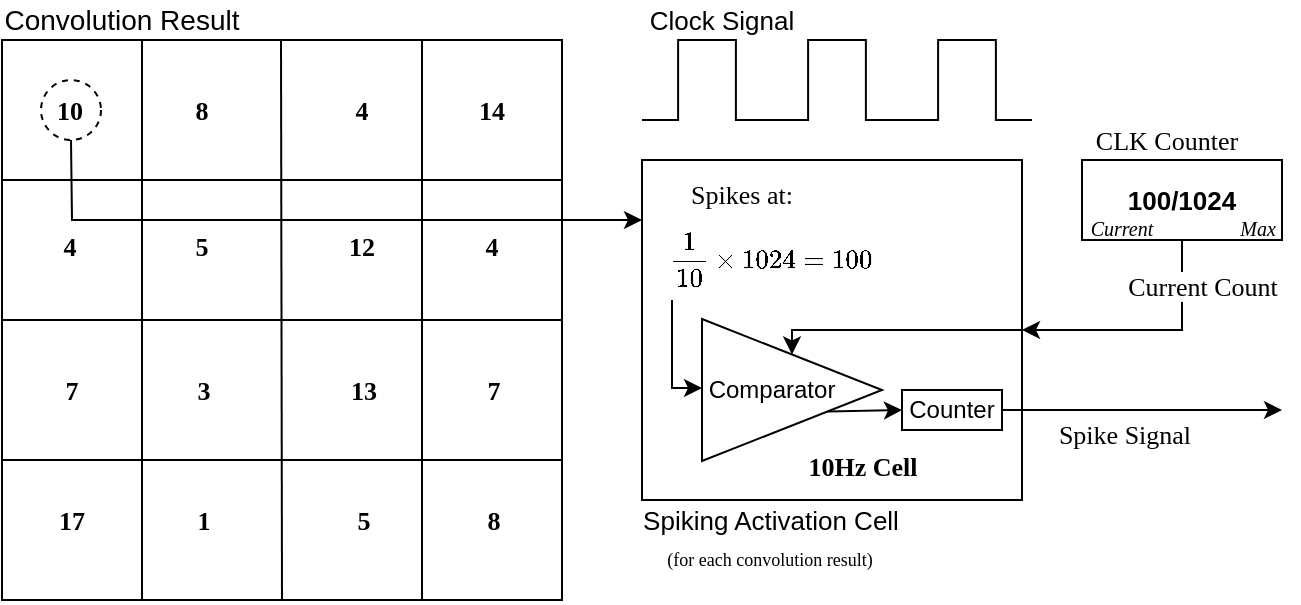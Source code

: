 <mxfile version="14.6.13" type="device"><diagram id="UA5_di6fg3fOY0bS_oL2" name="Page-1"><mxGraphModel dx="813" dy="493" grid="1" gridSize="10" guides="1" tooltips="1" connect="1" arrows="1" fold="1" page="1" pageScale="1" pageWidth="850" pageHeight="1100" math="1" shadow="0"><root><mxCell id="0"/><mxCell id="1" parent="0"/><mxCell id="DfoZ_-Y9hyU-g72ZZlQm-36" value="" style="rounded=0;whiteSpace=wrap;html=1;fontFamily=Helvetica;fontSize=13;fillColor=none;" parent="1" vertex="1"><mxGeometry x="520" y="340" width="190" height="170" as="geometry"/></mxCell><mxCell id="DfoZ_-Y9hyU-g72ZZlQm-3" value="" style="whiteSpace=wrap;html=1;aspect=fixed;fillColor=none;" parent="1" vertex="1"><mxGeometry x="200" y="280" width="280" height="280" as="geometry"/></mxCell><mxCell id="DfoZ_-Y9hyU-g72ZZlQm-4" value="" style="endArrow=none;html=1;exitX=0.25;exitY=1;exitDx=0;exitDy=0;entryX=0.25;entryY=0;entryDx=0;entryDy=0;" parent="1" source="DfoZ_-Y9hyU-g72ZZlQm-3" target="DfoZ_-Y9hyU-g72ZZlQm-3" edge="1"><mxGeometry width="50" height="50" relative="1" as="geometry"><mxPoint x="400" y="450" as="sourcePoint"/><mxPoint x="450" y="400" as="targetPoint"/></mxGeometry></mxCell><mxCell id="DfoZ_-Y9hyU-g72ZZlQm-5" value="" style="endArrow=none;html=1;exitX=0.5;exitY=1;exitDx=0;exitDy=0;entryX=0.25;entryY=0;entryDx=0;entryDy=0;" parent="1" source="DfoZ_-Y9hyU-g72ZZlQm-3" edge="1"><mxGeometry width="50" height="50" relative="1" as="geometry"><mxPoint x="339.5" y="560" as="sourcePoint"/><mxPoint x="339.5" y="280" as="targetPoint"/></mxGeometry></mxCell><mxCell id="DfoZ_-Y9hyU-g72ZZlQm-6" value="" style="endArrow=none;html=1;exitX=0.75;exitY=1;exitDx=0;exitDy=0;entryX=0.75;entryY=0;entryDx=0;entryDy=0;" parent="1" source="DfoZ_-Y9hyU-g72ZZlQm-3" target="DfoZ_-Y9hyU-g72ZZlQm-3" edge="1"><mxGeometry width="50" height="50" relative="1" as="geometry"><mxPoint x="425" y="560" as="sourcePoint"/><mxPoint x="425" y="280" as="targetPoint"/></mxGeometry></mxCell><mxCell id="DfoZ_-Y9hyU-g72ZZlQm-7" value="" style="endArrow=none;html=1;entryX=1;entryY=0.75;entryDx=0;entryDy=0;exitX=0;exitY=0.75;exitDx=0;exitDy=0;" parent="1" source="DfoZ_-Y9hyU-g72ZZlQm-3" target="DfoZ_-Y9hyU-g72ZZlQm-3" edge="1"><mxGeometry width="50" height="50" relative="1" as="geometry"><mxPoint x="120" y="510" as="sourcePoint"/><mxPoint x="170" y="460" as="targetPoint"/></mxGeometry></mxCell><mxCell id="DfoZ_-Y9hyU-g72ZZlQm-8" value="" style="endArrow=none;html=1;entryX=1;entryY=0.5;entryDx=0;entryDy=0;exitX=0;exitY=0.5;exitDx=0;exitDy=0;" parent="1" source="DfoZ_-Y9hyU-g72ZZlQm-3" target="DfoZ_-Y9hyU-g72ZZlQm-3" edge="1"><mxGeometry width="50" height="50" relative="1" as="geometry"><mxPoint x="140" y="460" as="sourcePoint"/><mxPoint x="190" y="410" as="targetPoint"/></mxGeometry></mxCell><mxCell id="DfoZ_-Y9hyU-g72ZZlQm-9" value="" style="endArrow=none;html=1;exitX=0;exitY=0.25;exitDx=0;exitDy=0;" parent="1" source="DfoZ_-Y9hyU-g72ZZlQm-3" edge="1"><mxGeometry width="50" height="50" relative="1" as="geometry"><mxPoint x="330" y="450" as="sourcePoint"/><mxPoint x="480" y="350" as="targetPoint"/></mxGeometry></mxCell><mxCell id="DfoZ_-Y9hyU-g72ZZlQm-10" value="Convolution Result" style="text;html=1;strokeColor=none;fillColor=none;align=center;verticalAlign=middle;whiteSpace=wrap;rounded=0;fontSize=14;" parent="1" vertex="1"><mxGeometry x="200" y="260" width="120" height="20" as="geometry"/></mxCell><mxCell id="DfoZ_-Y9hyU-g72ZZlQm-11" value="10" style="text;html=1;strokeColor=none;fillColor=none;align=center;verticalAlign=middle;whiteSpace=wrap;rounded=0;fontStyle=1;fontFamily=Verdana;fontSize=13;" parent="1" vertex="1"><mxGeometry x="214" y="305" width="40" height="20" as="geometry"/></mxCell><mxCell id="DfoZ_-Y9hyU-g72ZZlQm-13" value="8" style="text;html=1;strokeColor=none;fillColor=none;align=center;verticalAlign=middle;whiteSpace=wrap;rounded=0;fontStyle=1;fontFamily=Verdana;fontSize=13;" parent="1" vertex="1"><mxGeometry x="280" y="305" width="40" height="20" as="geometry"/></mxCell><mxCell id="DfoZ_-Y9hyU-g72ZZlQm-14" value="4" style="text;html=1;strokeColor=none;fillColor=none;align=center;verticalAlign=middle;whiteSpace=wrap;rounded=0;fontStyle=1;fontFamily=Verdana;fontSize=13;" parent="1" vertex="1"><mxGeometry x="360" y="305" width="40" height="20" as="geometry"/></mxCell><mxCell id="DfoZ_-Y9hyU-g72ZZlQm-15" value="14" style="text;html=1;strokeColor=none;fillColor=none;align=center;verticalAlign=middle;whiteSpace=wrap;rounded=0;fontStyle=1;fontFamily=Verdana;fontSize=13;" parent="1" vertex="1"><mxGeometry x="425" y="305" width="40" height="20" as="geometry"/></mxCell><mxCell id="DfoZ_-Y9hyU-g72ZZlQm-16" value="4" style="text;html=1;strokeColor=none;fillColor=none;align=center;verticalAlign=middle;whiteSpace=wrap;rounded=0;fontStyle=1;fontFamily=Verdana;fontSize=13;" parent="1" vertex="1"><mxGeometry x="214" y="373" width="40" height="20" as="geometry"/></mxCell><mxCell id="DfoZ_-Y9hyU-g72ZZlQm-17" value="5" style="text;html=1;strokeColor=none;fillColor=none;align=center;verticalAlign=middle;whiteSpace=wrap;rounded=0;fontStyle=1;fontFamily=Verdana;fontSize=13;" parent="1" vertex="1"><mxGeometry x="280" y="373" width="40" height="20" as="geometry"/></mxCell><mxCell id="DfoZ_-Y9hyU-g72ZZlQm-18" value="12" style="text;html=1;strokeColor=none;fillColor=none;align=center;verticalAlign=middle;whiteSpace=wrap;rounded=0;fontStyle=1;fontFamily=Verdana;fontSize=13;" parent="1" vertex="1"><mxGeometry x="360" y="373" width="40" height="20" as="geometry"/></mxCell><mxCell id="DfoZ_-Y9hyU-g72ZZlQm-19" value="4" style="text;html=1;strokeColor=none;fillColor=none;align=center;verticalAlign=middle;whiteSpace=wrap;rounded=0;fontStyle=1;fontFamily=Verdana;fontSize=13;" parent="1" vertex="1"><mxGeometry x="425" y="373" width="40" height="20" as="geometry"/></mxCell><mxCell id="DfoZ_-Y9hyU-g72ZZlQm-20" value="7" style="text;html=1;strokeColor=none;fillColor=none;align=center;verticalAlign=middle;whiteSpace=wrap;rounded=0;fontStyle=1;fontFamily=Verdana;fontSize=13;" parent="1" vertex="1"><mxGeometry x="214.5" y="445" width="40" height="20" as="geometry"/></mxCell><mxCell id="DfoZ_-Y9hyU-g72ZZlQm-21" value="3" style="text;html=1;strokeColor=none;fillColor=none;align=center;verticalAlign=middle;whiteSpace=wrap;rounded=0;fontStyle=1;fontFamily=Verdana;fontSize=13;" parent="1" vertex="1"><mxGeometry x="280.5" y="445" width="40" height="20" as="geometry"/></mxCell><mxCell id="DfoZ_-Y9hyU-g72ZZlQm-22" value="13" style="text;html=1;strokeColor=none;fillColor=none;align=center;verticalAlign=middle;whiteSpace=wrap;rounded=0;fontStyle=1;fontFamily=Verdana;fontSize=13;" parent="1" vertex="1"><mxGeometry x="360.5" y="445" width="40" height="20" as="geometry"/></mxCell><mxCell id="DfoZ_-Y9hyU-g72ZZlQm-23" value="7" style="text;html=1;strokeColor=none;fillColor=none;align=center;verticalAlign=middle;whiteSpace=wrap;rounded=0;fontStyle=1;fontFamily=Verdana;fontSize=13;" parent="1" vertex="1"><mxGeometry x="425.5" y="445" width="40" height="20" as="geometry"/></mxCell><mxCell id="DfoZ_-Y9hyU-g72ZZlQm-24" value="17" style="text;html=1;strokeColor=none;fillColor=none;align=center;verticalAlign=middle;whiteSpace=wrap;rounded=0;fontStyle=1;fontFamily=Verdana;fontSize=13;" parent="1" vertex="1"><mxGeometry x="214.5" y="510" width="40" height="20" as="geometry"/></mxCell><mxCell id="DfoZ_-Y9hyU-g72ZZlQm-25" value="1" style="text;html=1;strokeColor=none;fillColor=none;align=center;verticalAlign=middle;whiteSpace=wrap;rounded=0;fontStyle=1;fontFamily=Verdana;fontSize=13;" parent="1" vertex="1"><mxGeometry x="280.5" y="510" width="40" height="20" as="geometry"/></mxCell><mxCell id="DfoZ_-Y9hyU-g72ZZlQm-26" value="5" style="text;html=1;strokeColor=none;fillColor=none;align=center;verticalAlign=middle;whiteSpace=wrap;rounded=0;fontStyle=1;fontFamily=Verdana;fontSize=13;" parent="1" vertex="1"><mxGeometry x="360.5" y="510" width="40" height="20" as="geometry"/></mxCell><mxCell id="DfoZ_-Y9hyU-g72ZZlQm-27" value="8" style="text;html=1;strokeColor=none;fillColor=none;align=center;verticalAlign=middle;whiteSpace=wrap;rounded=0;fontStyle=1;fontFamily=Verdana;fontSize=13;" parent="1" vertex="1"><mxGeometry x="425.5" y="510" width="40" height="20" as="geometry"/></mxCell><mxCell id="DfoZ_-Y9hyU-g72ZZlQm-32" value="" style="group" parent="1" vertex="1" connectable="0"><mxGeometry x="520" y="280" width="260" height="40" as="geometry"/></mxCell><mxCell id="DfoZ_-Y9hyU-g72ZZlQm-28" value="" style="pointerEvents=1;verticalLabelPosition=bottom;shadow=0;dashed=0;align=center;html=1;verticalAlign=top;shape=mxgraph.electrical.waveforms.pulse_1;fontFamily=Verdana;fontSize=13;fillColor=none;" parent="DfoZ_-Y9hyU-g72ZZlQm-32" vertex="1"><mxGeometry width="65" height="40" as="geometry"/></mxCell><mxCell id="DfoZ_-Y9hyU-g72ZZlQm-29" value="" style="pointerEvents=1;verticalLabelPosition=bottom;shadow=0;dashed=0;align=center;html=1;verticalAlign=top;shape=mxgraph.electrical.waveforms.pulse_1;fontFamily=Verdana;fontSize=13;fillColor=none;" parent="DfoZ_-Y9hyU-g72ZZlQm-32" vertex="1"><mxGeometry x="65" width="65" height="40" as="geometry"/></mxCell><mxCell id="DfoZ_-Y9hyU-g72ZZlQm-30" value="" style="pointerEvents=1;verticalLabelPosition=bottom;shadow=0;dashed=0;align=center;html=1;verticalAlign=top;shape=mxgraph.electrical.waveforms.pulse_1;fontFamily=Verdana;fontSize=13;fillColor=none;" parent="DfoZ_-Y9hyU-g72ZZlQm-32" vertex="1"><mxGeometry x="130" width="65" height="40" as="geometry"/></mxCell><mxCell id="DfoZ_-Y9hyU-g72ZZlQm-33" value="" style="endArrow=classic;html=1;fontFamily=Verdana;fontSize=13;rounded=0;exitX=0.5;exitY=1;exitDx=0;exitDy=0;" parent="1" source="DfoZ_-Y9hyU-g72ZZlQm-34" edge="1"><mxGeometry width="50" height="50" relative="1" as="geometry"><mxPoint x="235" y="340" as="sourcePoint"/><mxPoint x="520" y="370" as="targetPoint"/><Array as="points"><mxPoint x="235" y="370"/></Array></mxGeometry></mxCell><mxCell id="DfoZ_-Y9hyU-g72ZZlQm-34" value="" style="ellipse;whiteSpace=wrap;html=1;aspect=fixed;fontFamily=Verdana;fontSize=13;fillColor=none;dashed=1;" parent="1" vertex="1"><mxGeometry x="219.5" y="300" width="30" height="30" as="geometry"/></mxCell><mxCell id="DfoZ_-Y9hyU-g72ZZlQm-35" value="Clock Signal" style="text;html=1;strokeColor=none;fillColor=none;align=center;verticalAlign=middle;whiteSpace=wrap;rounded=0;dashed=1;fontFamily=Helvetica;fontSize=13;" parent="1" vertex="1"><mxGeometry x="520" y="260" width="80" height="20" as="geometry"/></mxCell><mxCell id="DfoZ_-Y9hyU-g72ZZlQm-37" value="Spiking Activation Cell" style="text;html=1;strokeColor=none;fillColor=none;align=center;verticalAlign=middle;whiteSpace=wrap;rounded=0;fontFamily=Helvetica;fontSize=13;" parent="1" vertex="1"><mxGeometry x="517.5" y="510" width="132.5" height="20" as="geometry"/></mxCell><mxCell id="DfoZ_-Y9hyU-g72ZZlQm-38" value="&lt;b&gt;100/1024&lt;/b&gt;" style="rounded=0;whiteSpace=wrap;html=1;fontFamily=Helvetica;fontSize=13;fillColor=none;" parent="1" vertex="1"><mxGeometry x="740" y="340" width="100" height="40" as="geometry"/></mxCell><mxCell id="DfoZ_-Y9hyU-g72ZZlQm-42" value="CLK Counter" style="text;html=1;strokeColor=none;fillColor=none;align=center;verticalAlign=middle;whiteSpace=wrap;rounded=0;fontFamily=Verdana;fontSize=13;" parent="1" vertex="1"><mxGeometry x="740" y="320" width="85" height="20" as="geometry"/></mxCell><mxCell id="DfoZ_-Y9hyU-g72ZZlQm-43" value="10Hz Cell" style="text;html=1;strokeColor=none;fillColor=none;align=center;verticalAlign=middle;whiteSpace=wrap;rounded=0;fontFamily=Verdana;fontSize=13;fontStyle=1" parent="1" vertex="1"><mxGeometry x="592.5" y="483" width="75" height="20" as="geometry"/></mxCell><mxCell id="DfoZ_-Y9hyU-g72ZZlQm-46" value="" style="endArrow=classic;html=1;fontFamily=Verdana;fontSize=13;entryX=1;entryY=0.5;entryDx=0;entryDy=0;exitX=0.5;exitY=1;exitDx=0;exitDy=0;rounded=0;" parent="1" source="DfoZ_-Y9hyU-g72ZZlQm-38" target="DfoZ_-Y9hyU-g72ZZlQm-36" edge="1"><mxGeometry width="50" height="50" relative="1" as="geometry"><mxPoint x="710" y="490" as="sourcePoint"/><mxPoint x="760" y="440" as="targetPoint"/><Array as="points"><mxPoint x="790" y="425"/></Array></mxGeometry></mxCell><mxCell id="DfoZ_-Y9hyU-g72ZZlQm-47" value="Current Count" style="edgeLabel;html=1;align=center;verticalAlign=middle;resizable=0;points=[];fontSize=13;fontFamily=Verdana;" parent="DfoZ_-Y9hyU-g72ZZlQm-46" vertex="1" connectable="0"><mxGeometry x="-0.017" relative="1" as="geometry"><mxPoint x="26" y="-22" as="offset"/></mxGeometry></mxCell><mxCell id="DfoZ_-Y9hyU-g72ZZlQm-48" value="&lt;font style=&quot;font-size: 10px&quot;&gt;Current&lt;/font&gt;" style="text;html=1;strokeColor=none;fillColor=none;align=center;verticalAlign=middle;whiteSpace=wrap;rounded=0;fontFamily=Verdana;fontSize=13;fontStyle=2" parent="1" vertex="1"><mxGeometry x="740" y="368" width="40" height="10" as="geometry"/></mxCell><mxCell id="DfoZ_-Y9hyU-g72ZZlQm-49" value="&lt;font style=&quot;font-size: 10px&quot;&gt;Max&lt;/font&gt;" style="text;html=1;strokeColor=none;fillColor=none;align=center;verticalAlign=middle;whiteSpace=wrap;rounded=0;fontFamily=Verdana;fontSize=13;fontStyle=2" parent="1" vertex="1"><mxGeometry x="818" y="368" width="20" height="10" as="geometry"/></mxCell><mxCell id="DfoZ_-Y9hyU-g72ZZlQm-50" value="Spikes at:" style="text;html=1;strokeColor=none;fillColor=none;align=center;verticalAlign=middle;whiteSpace=wrap;rounded=0;fontFamily=Verdana;fontSize=13;" parent="1" vertex="1"><mxGeometry x="530" y="347" width="80" height="20" as="geometry"/></mxCell><mxCell id="DfoZ_-Y9hyU-g72ZZlQm-51" value="$$\frac{1}{10}\times1024=100$$" style="text;html=1;strokeColor=none;fillColor=none;align=center;verticalAlign=middle;whiteSpace=wrap;rounded=0;fontFamily=Verdana;fontSize=13;" parent="1" vertex="1"><mxGeometry x="565" y="379" width="40" height="20" as="geometry"/></mxCell><mxCell id="DfoZ_-Y9hyU-g72ZZlQm-52" value="" style="endArrow=classic;html=1;fontFamily=Verdana;fontSize=13;" parent="1" edge="1"><mxGeometry width="50" height="50" relative="1" as="geometry"><mxPoint x="690" y="465" as="sourcePoint"/><mxPoint x="840" y="465" as="targetPoint"/></mxGeometry></mxCell><mxCell id="DfoZ_-Y9hyU-g72ZZlQm-53" value="Spike Signal" style="edgeLabel;html=1;align=center;verticalAlign=middle;resizable=0;points=[];fontSize=13;fontFamily=Verdana;" parent="DfoZ_-Y9hyU-g72ZZlQm-52" vertex="1" connectable="0"><mxGeometry x="-0.369" y="1" relative="1" as="geometry"><mxPoint x="23" y="13" as="offset"/></mxGeometry></mxCell><mxCell id="DfoZ_-Y9hyU-g72ZZlQm-54" value="(for each convolution result)" style="text;html=1;strokeColor=none;fillColor=none;align=center;verticalAlign=middle;whiteSpace=wrap;rounded=0;fontFamily=Verdana;fontSize=9;" parent="1" vertex="1"><mxGeometry x="483.75" y="530" width="200" height="20" as="geometry"/></mxCell><mxCell id="d6hOM9WCukECLAWstfWG-2" value="" style="triangle;whiteSpace=wrap;html=1;fillColor=none;" parent="1" vertex="1"><mxGeometry x="550" y="419.5" width="90" height="71" as="geometry"/></mxCell><mxCell id="d6hOM9WCukECLAWstfWG-3" value="Comparator" style="text;html=1;strokeColor=none;fillColor=none;align=center;verticalAlign=middle;whiteSpace=wrap;rounded=0;" parent="1" vertex="1"><mxGeometry x="565" y="445" width="40" height="20" as="geometry"/></mxCell><mxCell id="d6hOM9WCukECLAWstfWG-5" value="" style="endArrow=classic;html=1;exitX=1;exitY=0.5;exitDx=0;exitDy=0;entryX=0.5;entryY=0;entryDx=0;entryDy=0;edgeStyle=elbowEdgeStyle;rounded=0;" parent="1" source="DfoZ_-Y9hyU-g72ZZlQm-36" target="d6hOM9WCukECLAWstfWG-2" edge="1"><mxGeometry width="50" height="50" relative="1" as="geometry"><mxPoint x="690" y="425" as="sourcePoint"/><mxPoint x="730" y="510" as="targetPoint"/><Array as="points"><mxPoint x="595" y="425"/></Array></mxGeometry></mxCell><mxCell id="d6hOM9WCukECLAWstfWG-6" value="" style="endArrow=classic;html=1;exitX=0.7;exitY=0.652;exitDx=0;exitDy=0;exitPerimeter=0;" parent="1" source="d6hOM9WCukECLAWstfWG-2" edge="1"><mxGeometry width="50" height="50" relative="1" as="geometry"><mxPoint x="635" y="465" as="sourcePoint"/><mxPoint x="650" y="465" as="targetPoint"/></mxGeometry></mxCell><mxCell id="d6hOM9WCukECLAWstfWG-7" value="" style="endArrow=classic;html=1;entryX=0;entryY=0.5;entryDx=0;entryDy=0;edgeStyle=elbowEdgeStyle;rounded=0;" parent="1" edge="1"><mxGeometry width="50" height="50" relative="1" as="geometry"><mxPoint x="535" y="410" as="sourcePoint"/><mxPoint x="550" y="454" as="targetPoint"/><Array as="points"><mxPoint x="535" y="439"/></Array></mxGeometry></mxCell><mxCell id="eLFedYValrvwA06D7V9R-1" value="Counter" style="rounded=0;whiteSpace=wrap;html=1;" parent="1" vertex="1"><mxGeometry x="650" y="455" width="50" height="20" as="geometry"/></mxCell></root></mxGraphModel></diagram></mxfile>